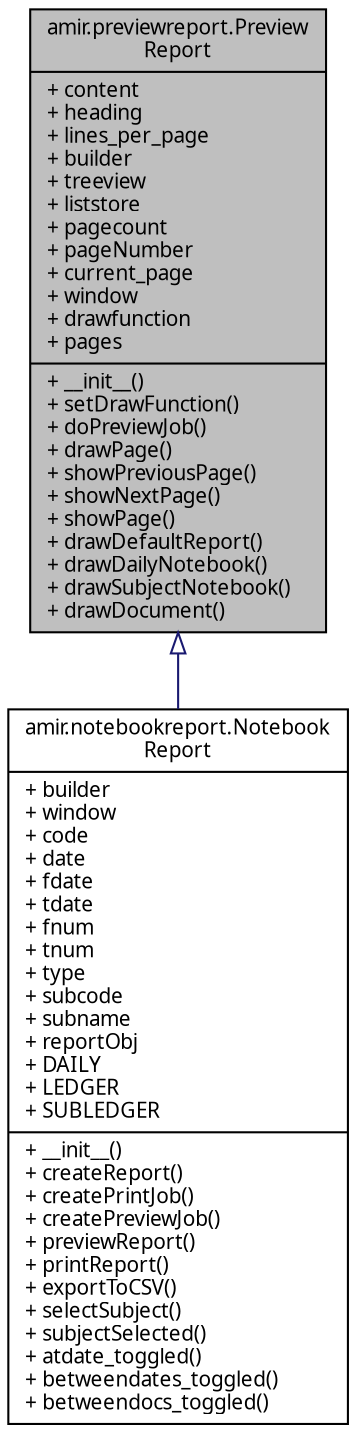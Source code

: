 digraph "amir.previewreport.PreviewReport"
{
 // LATEX_PDF_SIZE
  edge [fontname="FreeSans.ttf",fontsize="10",labelfontname="FreeSans.ttf",labelfontsize="10"];
  node [fontname="FreeSans.ttf",fontsize="10",shape=record];
  Node1 [label="{amir.previewreport.Preview\lReport\n|+ content\l+ heading\l+ lines_per_page\l+ builder\l+ treeview\l+ liststore\l+ pagecount\l+ pageNumber\l+ current_page\l+ window\l+ drawfunction\l+ pages\l|+ __init__()\l+ setDrawFunction()\l+ doPreviewJob()\l+ drawPage()\l+ showPreviousPage()\l+ showNextPage()\l+ showPage()\l+ drawDefaultReport()\l+ drawDailyNotebook()\l+ drawSubjectNotebook()\l+ drawDocument()\l}",height=0.2,width=0.4,color="black", fillcolor="grey75", style="filled", fontcolor="black",tooltip=" "];
  Node1 -> Node2 [dir="back",color="midnightblue",fontsize="10",style="solid",arrowtail="onormal",fontname="FreeSans.ttf"];
  Node2 [label="{amir.notebookreport.Notebook\lReport\n|+ builder\l+ window\l+ code\l+ date\l+ fdate\l+ tdate\l+ fnum\l+ tnum\l+ type\l+ subcode\l+ subname\l+ reportObj\l+ DAILY\l+ LEDGER\l+ SUBLEDGER\l|+ __init__()\l+ createReport()\l+ createPrintJob()\l+ createPreviewJob()\l+ previewReport()\l+ printReport()\l+ exportToCSV()\l+ selectSubject()\l+ subjectSelected()\l+ atdate_toggled()\l+ betweendates_toggled()\l+ betweendocs_toggled()\l}",height=0.2,width=0.4,color="black", fillcolor="white", style="filled",URL="$classamir_1_1notebookreport_1_1_notebook_report.html",tooltip=" "];
}
